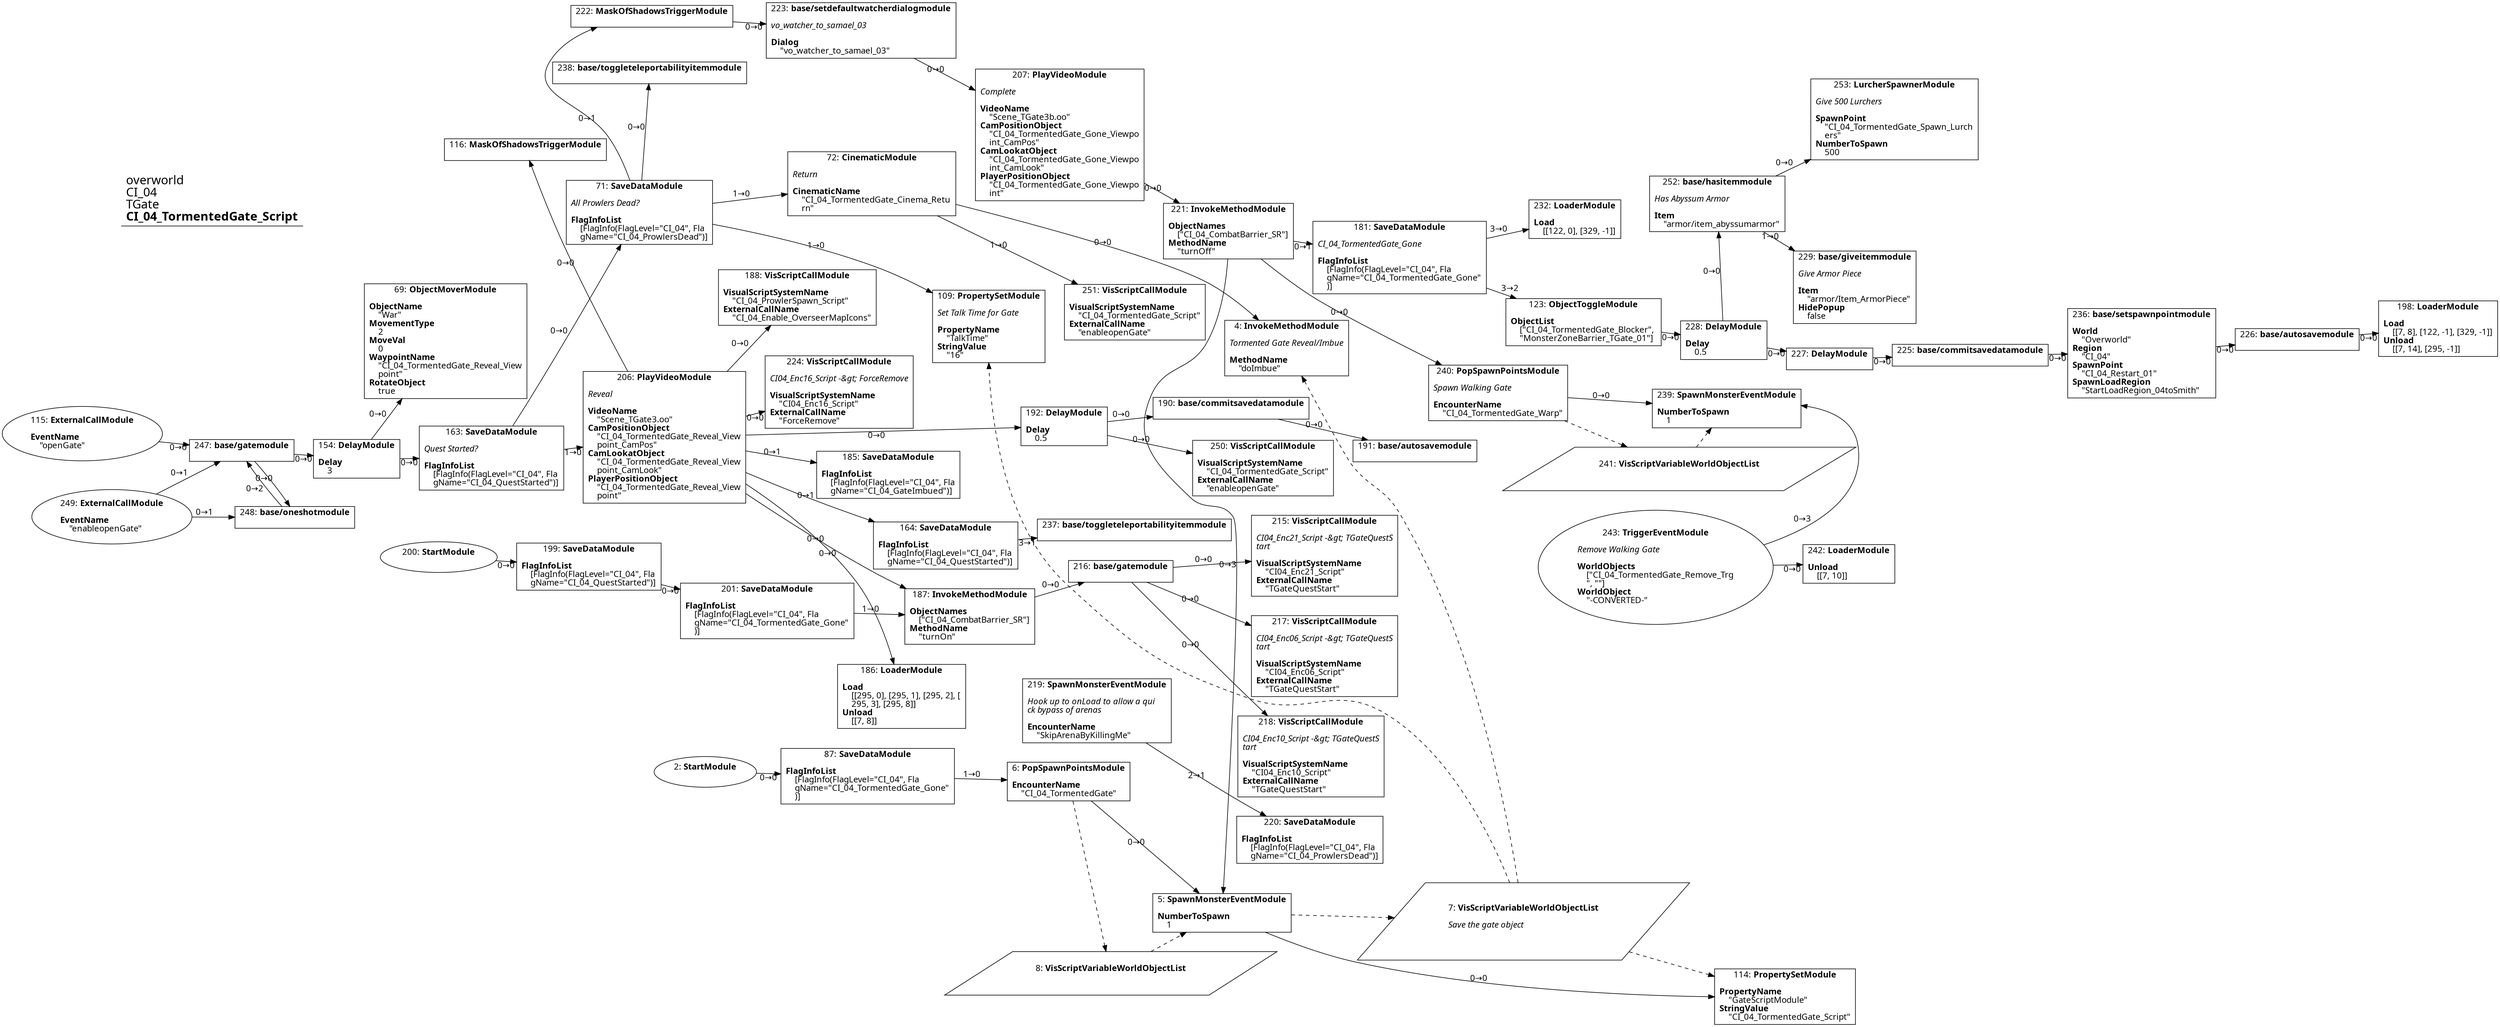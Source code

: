 digraph {
    layout = fdp;
    overlap = prism;
    sep = "+16";
    splines = spline;

    node [ shape = box ];

    graph [ fontname = "Segoe UI" ];
    node [ fontname = "Segoe UI" ];
    edge [ fontname = "Segoe UI" ];

    2 [ label = <2: <b>StartModule</b><br/><br/>> ];
    2 [ shape = oval ]
    2 [ pos = "1.3920001,-1.376!" ];
    2 -> 87 [ label = "0→0" ];

    4 [ label = <4: <b>InvokeMethodModule</b><br/><br/><i>Tormented Gate Reveal/Imbue<br align="left"/></i><br align="left"/><b>MethodName</b><br align="left"/>    &quot;doImbue&quot;<br align="left"/>> ];
    4 [ pos = "2.9350002,0.052!" ];
    7 -> 4 [ style = dashed ];

    5 [ label = <5: <b>SpawnMonsterEventModule</b><br/><br/><b>NumberToSpawn</b><br align="left"/>    1<br align="left"/>> ];
    5 [ pos = "2.459,-1.399!" ];
    5 -> 114 [ label = "0→0" ];
    5 -> 7 [ style = dashed ];
    8 -> 5 [ style = dashed ];

    6 [ label = <6: <b>PopSpawnPointsModule</b><br/><br/><b>EncounterName</b><br align="left"/>    &quot;CI_04_TormentedGate&quot;<br align="left"/>> ];
    6 [ pos = "1.9360001,-1.399!" ];
    6 -> 5 [ label = "0→0" ];
    6 -> 8 [ style = dashed ];

    7 [ label = <7: <b>VisScriptVariableWorldObjectList</b><br/><br/><i>Save the gate object<br align="left"/></i><br align="left"/>> ];
    7 [ shape = parallelogram ]
    7 [ pos = "2.7960002,-1.3080001!" ];

    8 [ label = <8: <b>VisScriptVariableWorldObjectList</b><br/><br/>> ];
    8 [ shape = parallelogram ]
    8 [ pos = "2.2210002,-1.588!" ];

    69 [ label = <69: <b>ObjectMoverModule</b><br/><br/><b>ObjectName</b><br align="left"/>    &quot;War&quot;<br align="left"/><b>MovementType</b><br align="left"/>    2<br align="left"/><b>MoveVal</b><br align="left"/>    0<br align="left"/><b>WaypointName</b><br align="left"/>    &quot;CI_04_TormentedGate_Reveal_View<br align="left"/>    point&quot;<br align="left"/><b>RotateObject</b><br align="left"/>    true<br align="left"/>> ];
    69 [ pos = "1.113,-0.19900002!" ];

    71 [ label = <71: <b>SaveDataModule</b><br/><br/><i>All Prowlers Dead?<br align="left"/></i><br align="left"/><b>FlagInfoList</b><br align="left"/>    [FlagInfo(FlagLevel=&quot;CI_04&quot;, Fla<br align="left"/>    gName=&quot;CI_04_ProwlersDead&quot;)]<br align="left"/>> ];
    71 [ pos = "2.003,0.075!" ];
    71 -> 72 [ label = "1→0" ];
    71 -> 109 [ label = "1→0" ];
    71 -> 222 [ label = "0→1" ];
    71 -> 238 [ label = "0→0" ];

    72 [ label = <72: <b>CinematicModule</b><br/><br/><i>Return<br align="left"/></i><br align="left"/><b>CinematicName</b><br align="left"/>    &quot;CI_04_TormentedGate_Cinema_Retu<br align="left"/>    rn&quot;<br align="left"/>> ];
    72 [ pos = "2.3230002,0.052!" ];
    72 -> 4 [ label = "0→0" ];
    72 -> 251 [ label = "1→0" ];

    87 [ label = <87: <b>SaveDataModule</b><br/><br/><b>FlagInfoList</b><br align="left"/>    [FlagInfo(FlagLevel=&quot;CI_04&quot;, Fla<br align="left"/>    gName=&quot;CI_04_TormentedGate_Gone&quot;<br align="left"/>    )]<br align="left"/>> ];
    87 [ pos = "1.659,-1.376!" ];
    87 -> 6 [ label = "1→0" ];

    109 [ label = <109: <b>PropertySetModule</b><br/><br/><i>Set Talk Time for Gate<br align="left"/></i><br align="left"/><b>PropertyName</b><br align="left"/>    &quot;TalkTime&quot;<br align="left"/><b>StringValue</b><br align="left"/>    &quot;16&quot;<br align="left"/>> ];
    109 [ pos = "2.3230002,-0.09!" ];
    7 -> 109 [ style = dashed ];

    114 [ label = <114: <b>PropertySetModule</b><br/><br/><b>PropertyName</b><br align="left"/>    &quot;GateScriptModule&quot;<br align="left"/><b>StringValue</b><br align="left"/>    &quot;CI_04_TormentedGate_Script&quot;<br align="left"/>> ];
    114 [ pos = "3.1890001,-1.399!" ];
    7 -> 114 [ style = dashed ];

    115 [ label = <115: <b>ExternalCallModule</b><br/><br/><b>EventName</b><br align="left"/>    &quot;openGate&quot;<br align="left"/>> ];
    115 [ shape = oval ]
    115 [ pos = "0.30100003,-0.39100003!" ];
    115 -> 247 [ label = "0→0" ];

    116 [ label = <116: <b>MaskOfShadowsTriggerModule</b><br/><br/>> ];
    116 [ pos = "1.6420001,0.246!" ];

    123 [ label = <123: <b>ObjectToggleModule</b><br/><br/><b>ObjectList</b><br align="left"/>    [&quot;CI_04_TormentedGate_Blocker&quot;, <br align="left"/>    &quot;MonsterZoneBarrier_TGate_01&quot;]<br align="left"/>> ];
    123 [ pos = "3.5860002,0.36100003!" ];
    123 -> 228 [ label = "0→0" ];

    154 [ label = <154: <b>DelayModule</b><br/><br/><b>Delay</b><br align="left"/>    3<br align="left"/>> ];
    154 [ pos = "0.85,-0.39100003!" ];
    154 -> 69 [ label = "0→0" ];
    154 -> 163 [ label = "0→0" ];

    163 [ label = <163: <b>SaveDataModule</b><br/><br/><i>Quest Started?<br align="left"/></i><br align="left"/><b>FlagInfoList</b><br align="left"/>    [FlagInfo(FlagLevel=&quot;CI_04&quot;, Fla<br align="left"/>    gName=&quot;CI_04_QuestStarted&quot;)]<br align="left"/>> ];
    163 [ pos = "1.172,-0.39100003!" ];
    163 -> 71 [ label = "0→0" ];
    163 -> 206 [ label = "1→0" ];

    164 [ label = <164: <b>SaveDataModule</b><br/><br/><b>FlagInfoList</b><br align="left"/>    [FlagInfo(FlagLevel=&quot;CI_04&quot;, Fla<br align="left"/>    gName=&quot;CI_04_QuestStarted&quot;)]<br align="left"/>> ];
    164 [ pos = "1.9020001,-0.596!" ];
    164 -> 237 [ label = "3→1" ];

    181 [ label = <181: <b>SaveDataModule</b><br/><br/><i>CI_04_TormentedGate_Gone<br align="left"/></i><br align="left"/><b>FlagInfoList</b><br align="left"/>    [FlagInfo(FlagLevel=&quot;CI_04&quot;, Fla<br align="left"/>    gName=&quot;CI_04_TormentedGate_Gone&quot;<br align="left"/>    )]<br align="left"/>> ];
    181 [ pos = "3.338,0.36100003!" ];
    181 -> 123 [ label = "3→2" ];
    181 -> 232 [ label = "3→0" ];

    185 [ label = <185: <b>SaveDataModule</b><br/><br/><b>FlagInfoList</b><br align="left"/>    [FlagInfo(FlagLevel=&quot;CI_04&quot;, Fla<br align="left"/>    gName=&quot;CI_04_GateImbued&quot;)]<br align="left"/>> ];
    185 [ pos = "1.899,-0.462!" ];

    186 [ label = <186: <b>LoaderModule</b><br/><br/><b>Load</b><br align="left"/>    [[295, 0], [295, 1], [295, 2], [<br align="left"/>    295, 3], [295, 8]]<br align="left"/><b>Unload</b><br align="left"/>    [[7, 8]]<br align="left"/>> ];
    186 [ pos = "1.7590001,-1.0170001!" ];

    187 [ label = <187: <b>InvokeMethodModule</b><br/><br/><b>ObjectNames</b><br align="left"/>    [&quot;CI_04_CombatBarrier_SR&quot;]<br align="left"/><b>MethodName</b><br align="left"/>    &quot;turnOn&quot;<br align="left"/>> ];
    187 [ pos = "1.9110001,-0.75100005!" ];
    187 -> 216 [ label = "0→0" ];

    188 [ label = <188: <b>VisScriptCallModule</b><br/><br/><b>VisualScriptSystemName</b><br align="left"/>    &quot;CI_04_ProwlerSpawn_Script&quot;<br align="left"/><b>ExternalCallName</b><br align="left"/>    &quot;CI_04_Enable_OverseerMapIcons&quot;<br align="left"/>> ];
    188 [ pos = "1.894,-0.252!" ];

    190 [ label = <190: <b>base/commitsavedatamodule</b><br/><br/>> ];
    190 [ pos = "2.341,-0.41500002!" ];
    190 -> 191 [ label = "0→0" ];

    191 [ label = <191: <b>base/autosavemodule</b><br/><br/>> ];
    191 [ pos = "2.607,-0.41500002!" ];

    192 [ label = <192: <b>DelayModule</b><br/><br/><b>Delay</b><br align="left"/>    0.5<br align="left"/>> ];
    192 [ pos = "2.1490002,-0.41500002!" ];
    192 -> 190 [ label = "0→0" ];
    192 -> 250 [ label = "0→0" ];

    198 [ label = <198: <b>LoaderModule</b><br/><br/><b>Load</b><br align="left"/>    [[7, 8], [122, -1], [329, -1]]<br align="left"/><b>Unload</b><br align="left"/>    [[7, 14], [295, -1]]<br align="left"/>> ];
    198 [ pos = "5.025,0.36100003!" ];

    199 [ label = <199: <b>SaveDataModule</b><br/><br/><b>FlagInfoList</b><br align="left"/>    [FlagInfo(FlagLevel=&quot;CI_04&quot;, Fla<br align="left"/>    gName=&quot;CI_04_QuestStarted&quot;)]<br align="left"/>> ];
    199 [ pos = "1.3900001,-0.67600006!" ];
    199 -> 201 [ label = "0→0" ];

    200 [ label = <200: <b>StartModule</b><br/><br/>> ];
    200 [ shape = oval ]
    200 [ pos = "1.217,-0.67600006!" ];
    200 -> 199 [ label = "0→0" ];

    201 [ label = <201: <b>SaveDataModule</b><br/><br/><b>FlagInfoList</b><br align="left"/>    [FlagInfo(FlagLevel=&quot;CI_04&quot;, Fla<br align="left"/>    gName=&quot;CI_04_TormentedGate_Gone&quot;<br align="left"/>    )]<br align="left"/>> ];
    201 [ pos = "1.631,-0.72800004!" ];
    201 -> 187 [ label = "1→0" ];

    206 [ label = <206: <b>PlayVideoModule</b><br/><br/><i>Reveal<br align="left"/></i><br align="left"/><b>VideoName</b><br align="left"/>    &quot;Scene_TGate3.oo&quot;<br align="left"/><b>CamPositionObject</b><br align="left"/>    &quot;CI_04_TormentedGate_Reveal_View<br align="left"/>    point_CamPos&quot;<br align="left"/><b>CamLookatObject</b><br align="left"/>    &quot;CI_04_TormentedGate_Reveal_View<br align="left"/>    point_CamLook&quot;<br align="left"/><b>PlayerPositionObject</b><br align="left"/>    &quot;CI_04_TormentedGate_Reveal_View<br align="left"/>    point&quot;<br align="left"/>> ];
    206 [ pos = "1.4770001,-0.41400003!" ];
    206 -> 188 [ label = "0→0" ];
    206 -> 186 [ label = "0→0" ];
    206 -> 185 [ label = "0→1" ];
    206 -> 164 [ label = "0→1" ];
    206 -> 187 [ label = "0→0" ];
    206 -> 192 [ label = "0→0" ];
    206 -> 116 [ label = "0→0" ];
    206 -> 224 [ label = "0→0" ];

    207 [ label = <207: <b>PlayVideoModule</b><br/><br/><i>Complete<br align="left"/></i><br align="left"/><b>VideoName</b><br align="left"/>    &quot;Scene_TGate3b.oo&quot;<br align="left"/><b>CamPositionObject</b><br align="left"/>    &quot;CI_04_TormentedGate_Gone_Viewpo<br align="left"/>    int_CamPos&quot;<br align="left"/><b>CamLookatObject</b><br align="left"/>    &quot;CI_04_TormentedGate_Gone_Viewpo<br align="left"/>    int_CamLook&quot;<br align="left"/><b>PlayerPositionObject</b><br align="left"/>    &quot;CI_04_TormentedGate_Gone_Viewpo<br align="left"/>    int&quot;<br align="left"/>> ];
    207 [ pos = "2.947,0.33800003!" ];
    207 -> 221 [ label = "0→0" ];

    215 [ label = <215: <b>VisScriptCallModule</b><br/><br/><i>CI04_Enc21_Script -&amp;gt; TGateQuestS<br align="left"/>tart<br align="left"/></i><br align="left"/><b>VisualScriptSystemName</b><br align="left"/>    &quot;CI04_Enc21_Script&quot;<br align="left"/><b>ExternalCallName</b><br align="left"/>    &quot;TGateQuestStart&quot;<br align="left"/>> ];
    215 [ pos = "2.2870002,-0.75100005!" ];

    216 [ label = <216: <b>base/gatemodule</b><br/><br/>> ];
    216 [ pos = "2.1200001,-0.75100005!" ];
    216 -> 215 [ label = "0→0" ];
    216 -> 217 [ label = "0→0" ];
    216 -> 218 [ label = "0→0" ];

    217 [ label = <217: <b>VisScriptCallModule</b><br/><br/><i>CI04_Enc06_Script -&amp;gt; TGateQuestS<br align="left"/>tart<br align="left"/></i><br align="left"/><b>VisualScriptSystemName</b><br align="left"/>    &quot;CI04_Enc06_Script&quot;<br align="left"/><b>ExternalCallName</b><br align="left"/>    &quot;TGateQuestStart&quot;<br align="left"/>> ];
    217 [ pos = "2.288,-0.82900006!" ];

    218 [ label = <218: <b>VisScriptCallModule</b><br/><br/><i>CI04_Enc10_Script -&amp;gt; TGateQuestS<br align="left"/>tart<br align="left"/></i><br align="left"/><b>VisualScriptSystemName</b><br align="left"/>    &quot;CI04_Enc10_Script&quot;<br align="left"/><b>ExternalCallName</b><br align="left"/>    &quot;TGateQuestStart&quot;<br align="left"/>> ];
    218 [ pos = "2.2870002,-0.92300004!" ];

    219 [ label = <219: <b>SpawnMonsterEventModule</b><br/><br/><i>Hook up to onLoad to allow a qui<br align="left"/>ck bypass of arenas<br align="left"/></i><br align="left"/><b>EncounterName</b><br align="left"/>    &quot;SkipArenaByKillingMe&quot;<br align="left"/>> ];
    219 [ pos = "1.9980001,-1.023!" ];
    219 -> 220 [ label = "2→1" ];

    220 [ label = <220: <b>SaveDataModule</b><br/><br/><b>FlagInfoList</b><br align="left"/>    [FlagInfo(FlagLevel=&quot;CI_04&quot;, Fla<br align="left"/>    gName=&quot;CI_04_ProwlersDead&quot;)]<br align="left"/>> ];
    220 [ pos = "2.296,-1.0170001!" ];

    221 [ label = <221: <b>InvokeMethodModule</b><br/><br/><b>ObjectNames</b><br align="left"/>    [&quot;CI_04_CombatBarrier_SR&quot;]<br align="left"/><b>MethodName</b><br align="left"/>    &quot;turnOff&quot;<br align="left"/>> ];
    221 [ pos = "3.1250002,0.33800003!" ];
    221 -> 5 [ label = "0→3" ];
    221 -> 181 [ label = "0→1" ];
    221 -> 240 [ label = "0→0" ];

    222 [ label = <222: <b>MaskOfShadowsTriggerModule</b><br/><br/>> ];
    222 [ pos = "2.3460002,0.33800003!" ];
    222 -> 223 [ label = "0→0" ];

    223 [ label = <223: <b>base/setdefaultwatcherdialogmodule</b><br/><br/><i>vo_watcher_to_samael_03<br align="left"/></i><br align="left"/><b>Dialog</b><br align="left"/>    &quot;vo_watcher_to_samael_03&quot;<br align="left"/>> ];
    223 [ pos = "2.661,0.33800003!" ];
    223 -> 207 [ label = "0→0" ];

    224 [ label = <224: <b>VisScriptCallModule</b><br/><br/><i>CI04_Enc16_Script -&amp;gt; ForceRemove<br align="left"/></i><br align="left"/><b>VisualScriptSystemName</b><br align="left"/>    &quot;CI04_Enc16_Script&quot;<br align="left"/><b>ExternalCallName</b><br align="left"/>    &quot;ForceRemove&quot;<br align="left"/>> ];
    224 [ pos = "1.8930001,-0.34800002!" ];

    225 [ label = <225: <b>base/commitsavedatamodule</b><br/><br/>> ];
    225 [ pos = "4.3820004,0.36100003!" ];
    225 -> 236 [ label = "0→0" ];

    226 [ label = <226: <b>base/autosavemodule</b><br/><br/>> ];
    226 [ pos = "4.8370004,0.36100003!" ];
    226 -> 198 [ label = "0→0" ];

    227 [ label = <227: <b>DelayModule</b><br/><br/>> ];
    227 [ pos = "4.2070003,0.36100003!" ];
    227 -> 225 [ label = "0→0" ];

    228 [ label = <228: <b>DelayModule</b><br/><br/><b>Delay</b><br align="left"/>    0.5<br align="left"/>> ];
    228 [ pos = "3.8360002,0.36100003!" ];
    228 -> 227 [ label = "0→0" ];
    228 -> 252 [ label = "0→0" ];

    229 [ label = <229: <b>base/giveitemmodule</b><br/><br/><i>Give Armor Piece<br align="left"/></i><br align="left"/><b>Item</b><br align="left"/>    &quot;armor/Item_ArmorPiece&quot;<br align="left"/><b>HidePopup</b><br align="left"/>    false<br align="left"/>> ];
    229 [ pos = "4.215,0.50600004!" ];

    232 [ label = <232: <b>LoaderModule</b><br/><br/><b>Load</b><br align="left"/>    [[122, 0], [329, -1]]<br align="left"/>> ];
    232 [ pos = "3.5790002,0.47000003!" ];

    236 [ label = <236: <b>base/setspawnpointmodule</b><br/><br/><b>World</b><br align="left"/>    &quot;Overworld&quot;<br align="left"/><b>Region</b><br align="left"/>    &quot;CI_04&quot;<br align="left"/><b>SpawnPoint</b><br align="left"/>    &quot;CI_04_Restart_01&quot;<br align="left"/><b>SpawnLoadRegion</b><br align="left"/>    &quot;StartLoadRegion_04toSmith&quot;<br align="left"/>> ];
    236 [ pos = "4.6150002,0.36100003!" ];
    236 -> 226 [ label = "0→0" ];

    237 [ label = <237: <b>base/toggleteleportabilityitemmodule</b><br/><br/>> ];
    237 [ pos = "2.15,-0.619!" ];

    238 [ label = <238: <b>base/toggleteleportabilityitemmodule</b><br/><br/>> ];
    238 [ pos = "2.3470001,0.216!" ];

    239 [ label = <239: <b>SpawnMonsterEventModule</b><br/><br/><b>NumberToSpawn</b><br align="left"/>    1<br align="left"/>> ];
    239 [ pos = "3.9210002,0.080000006!" ];
    241 -> 239 [ style = dashed ];

    240 [ label = <240: <b>PopSpawnPointsModule</b><br/><br/><i>Spawn Walking Gate<br align="left"/></i><br align="left"/><b>EncounterName</b><br align="left"/>    &quot;CI_04_TormentedGate_Warp&quot;<br align="left"/>> ];
    240 [ pos = "3.3980002,0.080000006!" ];
    240 -> 239 [ label = "0→0" ];
    240 -> 241 [ style = dashed ];

    241 [ label = <241: <b>VisScriptVariableWorldObjectList</b><br/><br/>> ];
    241 [ shape = parallelogram ]
    241 [ pos = "3.683,-0.109000005!" ];

    242 [ label = <242: <b>LoaderModule</b><br/><br/><b>Unload</b><br align="left"/>    [[7, 10]]<br align="left"/>> ];
    242 [ pos = "3.9620001,-0.26000002!" ];

    243 [ label = <243: <b>TriggerEventModule</b><br/><br/><i>Remove Walking Gate<br align="left"/></i><br align="left"/><b>WorldObjects</b><br align="left"/>    [&quot;CI_04_TormentedGate_Remove_Trg<br align="left"/>    &quot;, &quot;&quot;]<br align="left"/><b>WorldObject</b><br align="left"/>    &quot;-CONVERTED-&quot;<br align="left"/>> ];
    243 [ shape = oval ]
    243 [ pos = "3.6430001,-0.26000002!" ];
    243 -> 239 [ label = "0→3" ];
    243 -> 242 [ label = "0→0" ];

    247 [ label = <247: <b>base/gatemodule</b><br/><br/>> ];
    247 [ pos = "0.61200005,-0.39100003!" ];
    247 -> 248 [ label = "0→0" ];
    247 -> 154 [ label = "0→0" ];

    248 [ label = <248: <b>base/oneshotmodule</b><br/><br/>> ];
    248 [ pos = "0.61700004,-0.55600005!" ];
    248 -> 247 [ label = "0→2" ];

    249 [ label = <249: <b>ExternalCallModule</b><br/><br/><b>EventName</b><br align="left"/>    &quot;enableopenGate&quot;<br align="left"/>> ];
    249 [ shape = oval ]
    249 [ pos = "0.333,-0.57900006!" ];
    249 -> 247 [ label = "0→1" ];
    249 -> 248 [ label = "0→1" ];

    250 [ label = <250: <b>VisScriptCallModule</b><br/><br/><b>VisualScriptSystemName</b><br align="left"/>    &quot;CI_04_TormentedGate_Script&quot;<br align="left"/><b>ExternalCallName</b><br align="left"/>    &quot;enableopenGate&quot;<br align="left"/>> ];
    250 [ pos = "2.344,-0.48900002!" ];

    251 [ label = <251: <b>VisScriptCallModule</b><br/><br/><b>VisualScriptSystemName</b><br align="left"/>    &quot;CI_04_TormentedGate_Script&quot;<br align="left"/><b>ExternalCallName</b><br align="left"/>    &quot;enableopenGate&quot;<br align="left"/>> ];
    251 [ pos = "2.5990002,-0.032!" ];

    252 [ label = <252: <b>base/hasitemmodule</b><br/><br/><i>Has Abyssum Armor<br align="left"/></i><br align="left"/><b>Item</b><br align="left"/>    &quot;armor/item_abyssumarmor&quot;<br align="left"/>> ];
    252 [ pos = "4.0160003,0.586!" ];
    252 -> 229 [ label = "1→0" ];
    252 -> 253 [ label = "0→0" ];

    253 [ label = <253: <b>LurcherSpawnerModule</b><br/><br/><i>Give 500 Lurchers<br align="left"/></i><br align="left"/><b>SpawnPoint</b><br align="left"/>    &quot;CI_04_TormentedGate_Spawn_Lurch<br align="left"/>    ers&quot;<br align="left"/><b>NumberToSpawn</b><br align="left"/>    500<br align="left"/>> ];
    253 [ pos = "4.21,0.684!" ];

    title [ pos = "0.3,0.68500006!" ];
    title [ shape = underline ];
    title [ label = <<font point-size="20">overworld<br align="left"/>CI_04<br align="left"/>TGate<br align="left"/><b>CI_04_TormentedGate_Script</b><br align="left"/></font>> ];
}
